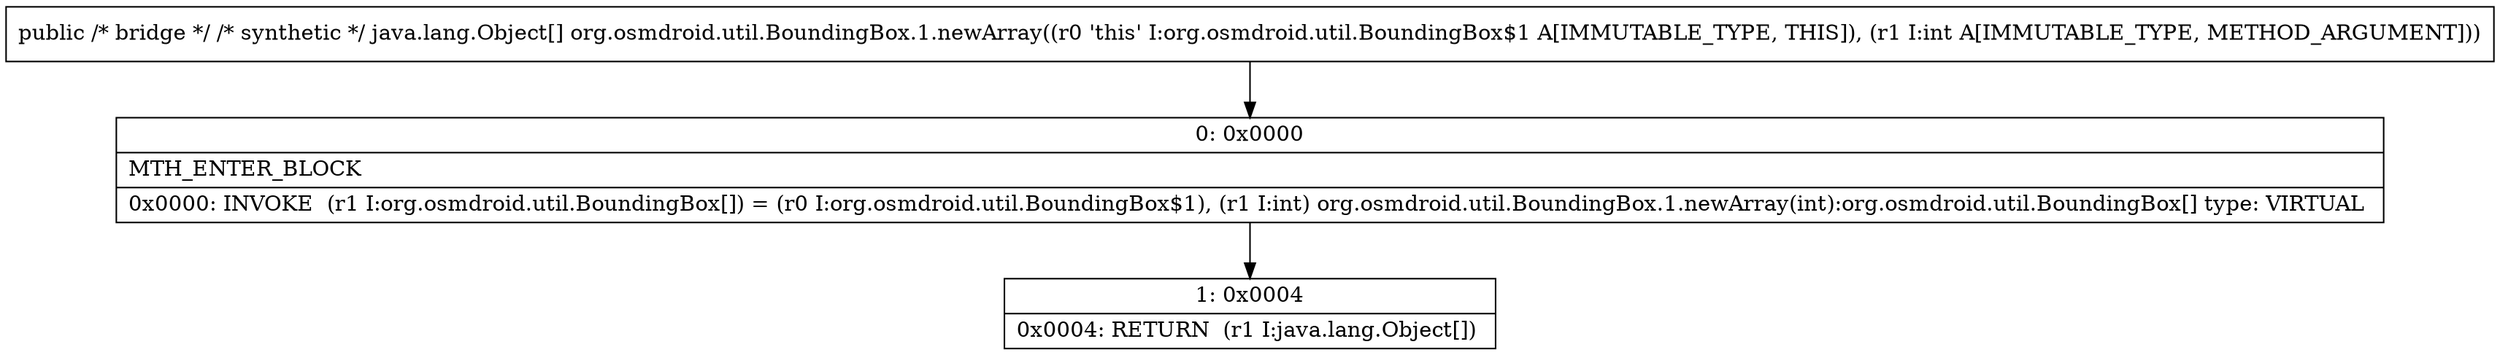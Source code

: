 digraph "CFG fororg.osmdroid.util.BoundingBox.1.newArray(I)[Ljava\/lang\/Object;" {
Node_0 [shape=record,label="{0\:\ 0x0000|MTH_ENTER_BLOCK\l|0x0000: INVOKE  (r1 I:org.osmdroid.util.BoundingBox[]) = (r0 I:org.osmdroid.util.BoundingBox$1), (r1 I:int) org.osmdroid.util.BoundingBox.1.newArray(int):org.osmdroid.util.BoundingBox[] type: VIRTUAL \l}"];
Node_1 [shape=record,label="{1\:\ 0x0004|0x0004: RETURN  (r1 I:java.lang.Object[]) \l}"];
MethodNode[shape=record,label="{public \/* bridge *\/ \/* synthetic *\/ java.lang.Object[] org.osmdroid.util.BoundingBox.1.newArray((r0 'this' I:org.osmdroid.util.BoundingBox$1 A[IMMUTABLE_TYPE, THIS]), (r1 I:int A[IMMUTABLE_TYPE, METHOD_ARGUMENT])) }"];
MethodNode -> Node_0;
Node_0 -> Node_1;
}

